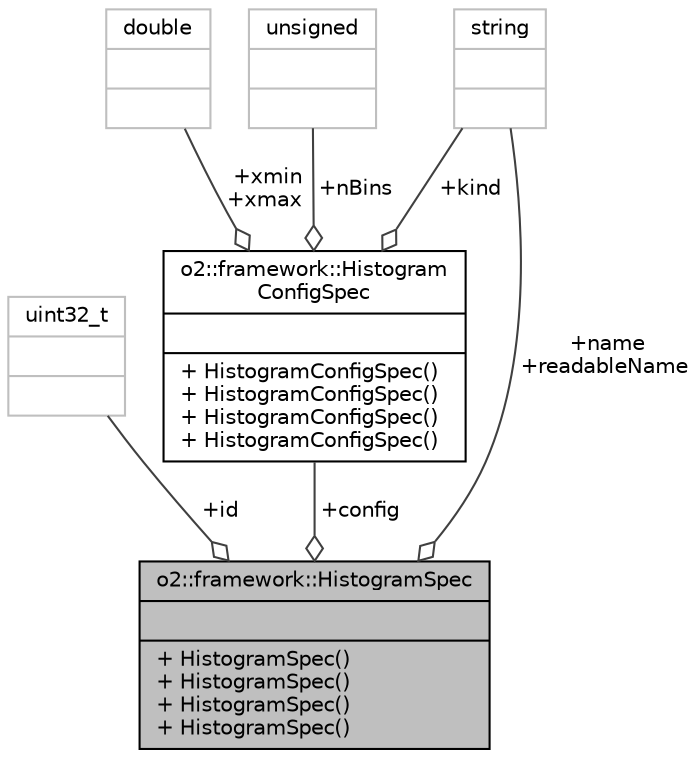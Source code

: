 digraph "o2::framework::HistogramSpec"
{
 // INTERACTIVE_SVG=YES
  bgcolor="transparent";
  edge [fontname="Helvetica",fontsize="10",labelfontname="Helvetica",labelfontsize="10"];
  node [fontname="Helvetica",fontsize="10",shape=record];
  Node1 [label="{o2::framework::HistogramSpec\n||+ HistogramSpec()\l+ HistogramSpec()\l+ HistogramSpec()\l+ HistogramSpec()\l}",height=0.2,width=0.4,color="black", fillcolor="grey75", style="filled", fontcolor="black"];
  Node2 -> Node1 [color="grey25",fontsize="10",style="solid",label=" +id" ,arrowhead="odiamond",fontname="Helvetica"];
  Node2 [label="{uint32_t\n||}",height=0.2,width=0.4,color="grey75"];
  Node3 -> Node1 [color="grey25",fontsize="10",style="solid",label=" +config" ,arrowhead="odiamond",fontname="Helvetica"];
  Node3 [label="{o2::framework::Histogram\lConfigSpec\n||+ HistogramConfigSpec()\l+ HistogramConfigSpec()\l+ HistogramConfigSpec()\l+ HistogramConfigSpec()\l}",height=0.2,width=0.4,color="black",URL="$d0/d70/structo2_1_1framework_1_1HistogramConfigSpec.html"];
  Node4 -> Node3 [color="grey25",fontsize="10",style="solid",label=" +xmin\n+xmax" ,arrowhead="odiamond",fontname="Helvetica"];
  Node4 [label="{double\n||}",height=0.2,width=0.4,color="grey75"];
  Node5 -> Node3 [color="grey25",fontsize="10",style="solid",label=" +kind" ,arrowhead="odiamond",fontname="Helvetica"];
  Node5 [label="{string\n||}",height=0.2,width=0.4,color="grey75"];
  Node6 -> Node3 [color="grey25",fontsize="10",style="solid",label=" +nBins" ,arrowhead="odiamond",fontname="Helvetica"];
  Node6 [label="{unsigned\n||}",height=0.2,width=0.4,color="grey75"];
  Node5 -> Node1 [color="grey25",fontsize="10",style="solid",label=" +name\n+readableName" ,arrowhead="odiamond",fontname="Helvetica"];
}
